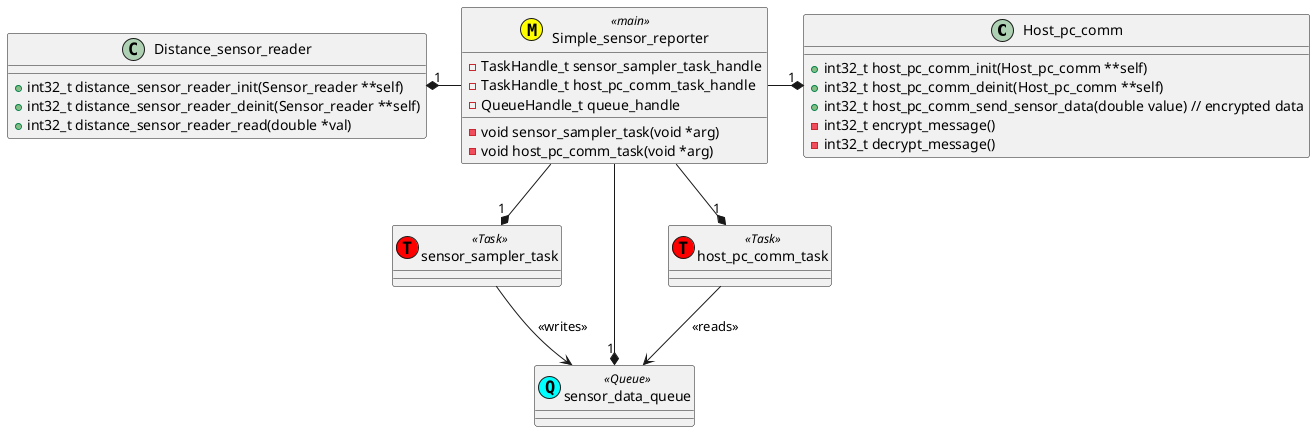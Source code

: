 @startuml ssr-class-diagram

!define task(x) class x << (T,Red) Task>>
!define queue(x) class x << (Q,Cyan) Queue>>
!define main(x) class x << (M,Yellow) main>>

Class Host_pc_comm {
    +int32_t host_pc_comm_init(Host_pc_comm **self)
    +int32_t host_pc_comm_deinit(Host_pc_comm **self)
    +int32_t host_pc_comm_send_sensor_data(double value) // encrypted data
    -int32_t encrypt_message()
    -int32_t decrypt_message()
}

Class Distance_sensor_reader {
    +int32_t distance_sensor_reader_init(Sensor_reader **self)
    +int32_t distance_sensor_reader_deinit(Sensor_reader **self)
    +int32_t distance_sensor_reader_read(double *val)
}

main(Simple_sensor_reporter){
    - TaskHandle_t sensor_sampler_task_handle
    - TaskHandle_t host_pc_comm_task_handle
    - QueueHandle_t queue_handle
    - void sensor_sampler_task(void *arg)
    - void host_pc_comm_task(void *arg)
}

Simple_sensor_reporter -right-* "1" Host_pc_comm
Simple_sensor_reporter -left-* "1"  Distance_sensor_reader

task(sensor_sampler_task) {

}

queue(sensor_data_queue) {

}

task(host_pc_comm_task) {

}

sensor_sampler_task --> sensor_data_queue : <<writes>>
host_pc_comm_task --> sensor_data_queue : <<reads>>

Simple_sensor_reporter -down-* "1" sensor_sampler_task
Simple_sensor_reporter -down-* "1" host_pc_comm_task
Simple_sensor_reporter -down-* "1" sensor_data_queue